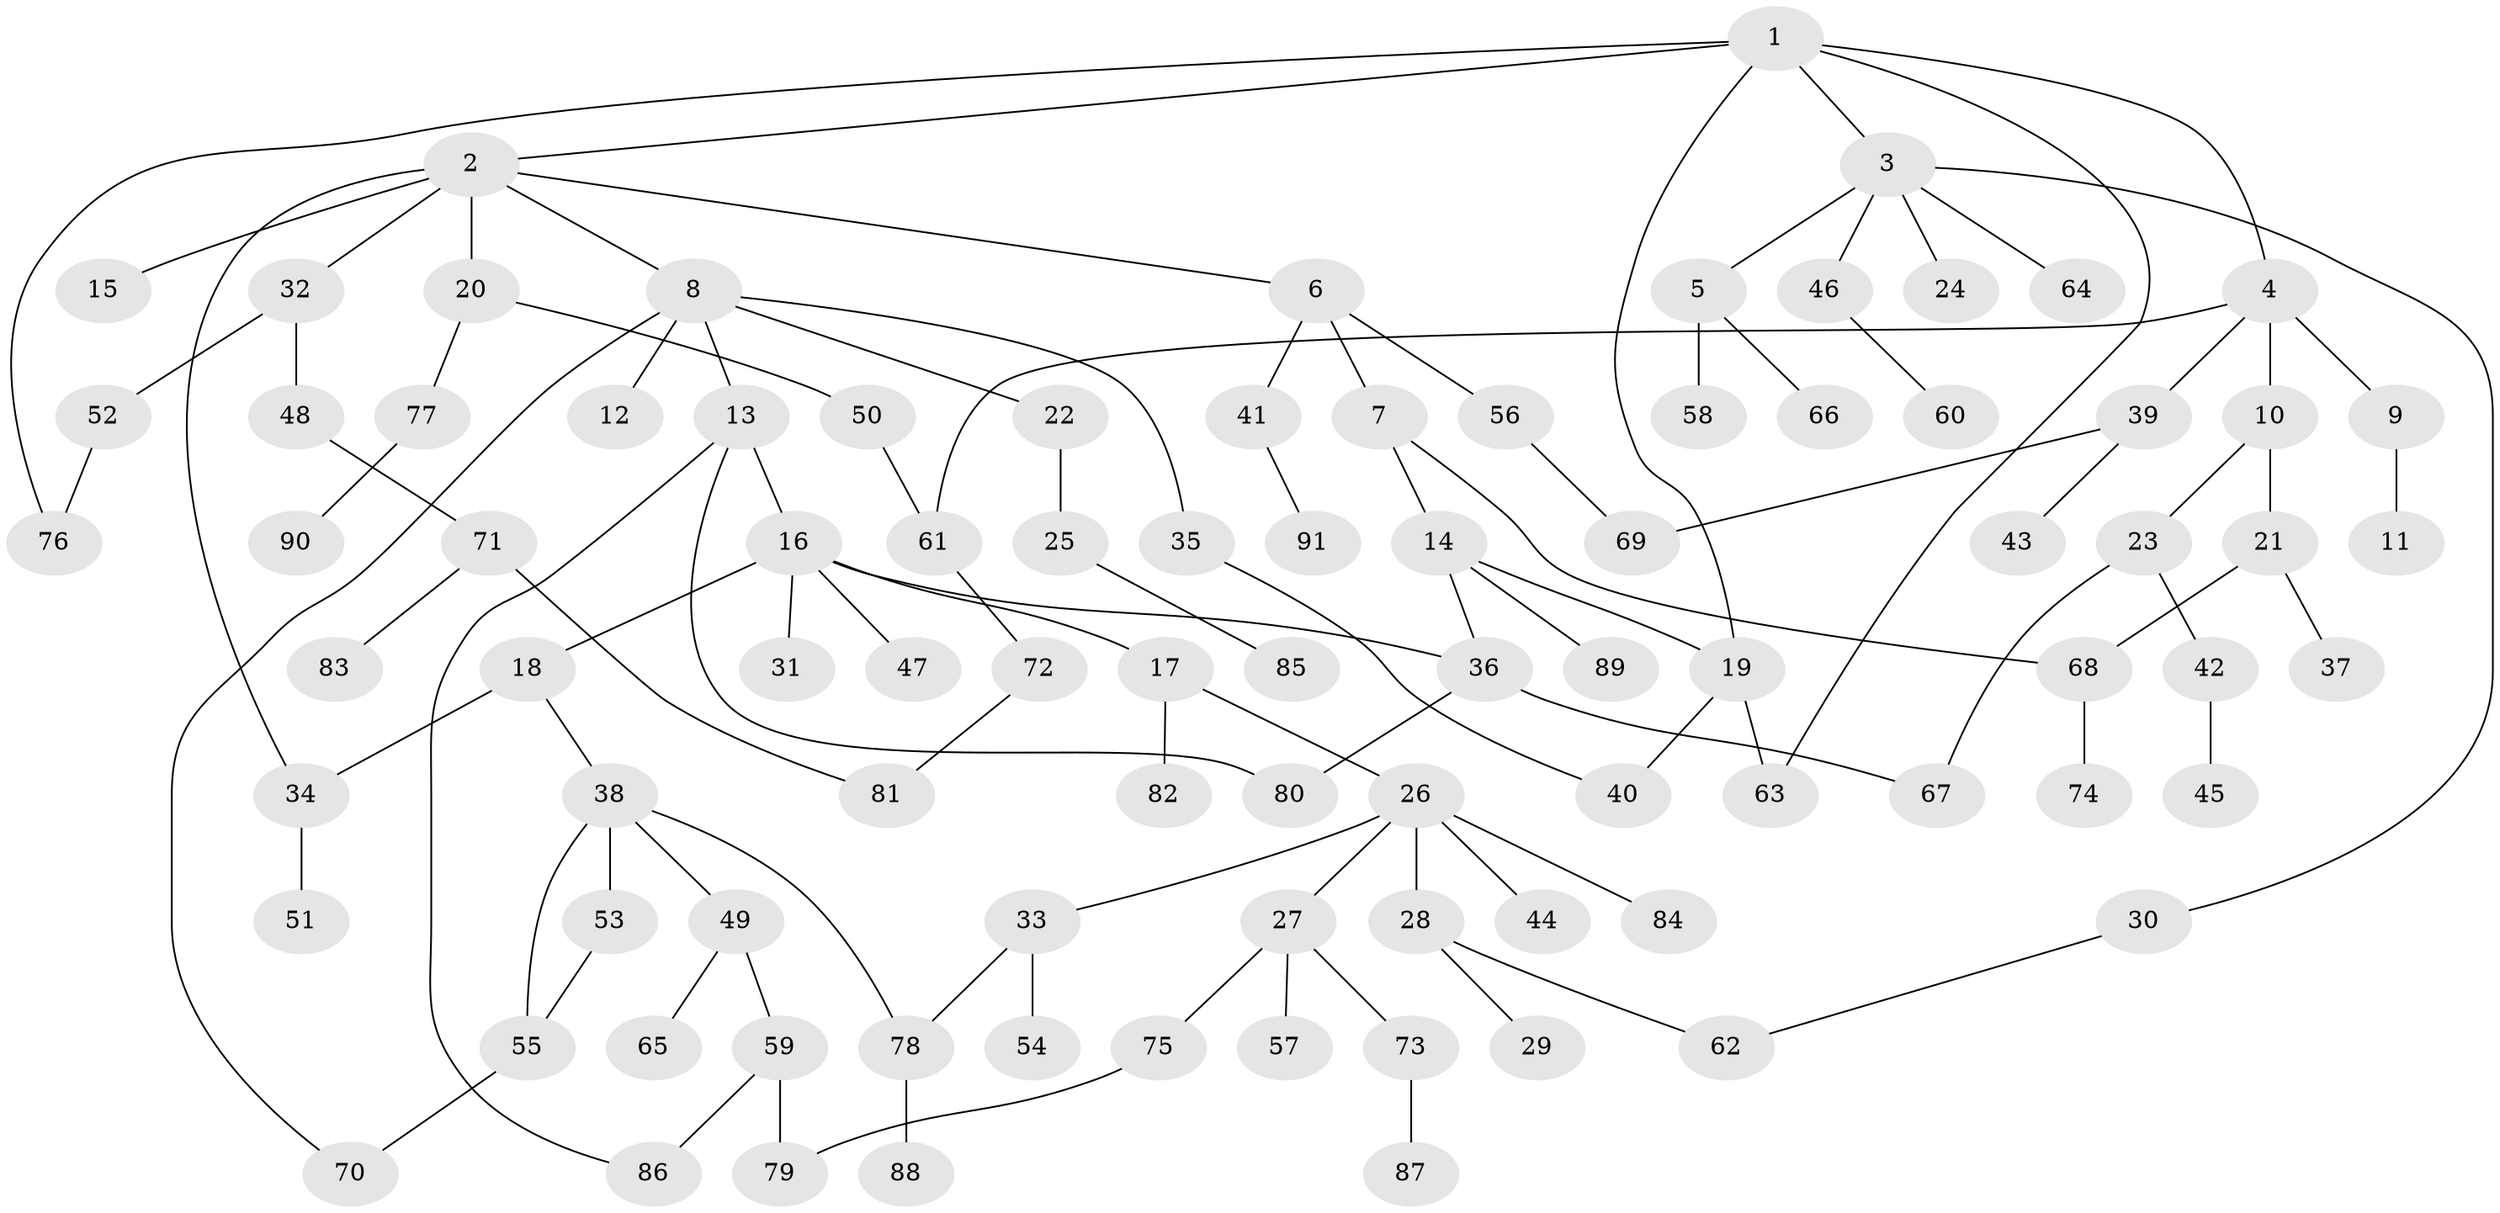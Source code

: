 // coarse degree distribution, {1: 0.5277777777777778, 2: 0.25, 11: 0.027777777777777776, 3: 0.08333333333333333, 4: 0.027777777777777776, 8: 0.027777777777777776, 6: 0.027777777777777776, 13: 0.027777777777777776}
// Generated by graph-tools (version 1.1) at 2025/45/03/04/25 21:45:45]
// undirected, 91 vertices, 108 edges
graph export_dot {
graph [start="1"]
  node [color=gray90,style=filled];
  1;
  2;
  3;
  4;
  5;
  6;
  7;
  8;
  9;
  10;
  11;
  12;
  13;
  14;
  15;
  16;
  17;
  18;
  19;
  20;
  21;
  22;
  23;
  24;
  25;
  26;
  27;
  28;
  29;
  30;
  31;
  32;
  33;
  34;
  35;
  36;
  37;
  38;
  39;
  40;
  41;
  42;
  43;
  44;
  45;
  46;
  47;
  48;
  49;
  50;
  51;
  52;
  53;
  54;
  55;
  56;
  57;
  58;
  59;
  60;
  61;
  62;
  63;
  64;
  65;
  66;
  67;
  68;
  69;
  70;
  71;
  72;
  73;
  74;
  75;
  76;
  77;
  78;
  79;
  80;
  81;
  82;
  83;
  84;
  85;
  86;
  87;
  88;
  89;
  90;
  91;
  1 -- 2;
  1 -- 3;
  1 -- 4;
  1 -- 63;
  1 -- 76;
  1 -- 19;
  2 -- 6;
  2 -- 8;
  2 -- 15;
  2 -- 20;
  2 -- 32;
  2 -- 34;
  3 -- 5;
  3 -- 24;
  3 -- 30;
  3 -- 46;
  3 -- 64;
  4 -- 9;
  4 -- 10;
  4 -- 39;
  4 -- 61;
  5 -- 58;
  5 -- 66;
  6 -- 7;
  6 -- 41;
  6 -- 56;
  7 -- 14;
  7 -- 68;
  8 -- 12;
  8 -- 13;
  8 -- 22;
  8 -- 35;
  8 -- 70;
  9 -- 11;
  10 -- 21;
  10 -- 23;
  13 -- 16;
  13 -- 86;
  13 -- 80;
  14 -- 19;
  14 -- 36;
  14 -- 89;
  16 -- 17;
  16 -- 18;
  16 -- 31;
  16 -- 47;
  16 -- 36;
  17 -- 26;
  17 -- 82;
  18 -- 38;
  18 -- 34;
  19 -- 40;
  19 -- 63;
  20 -- 50;
  20 -- 77;
  21 -- 37;
  21 -- 68;
  22 -- 25;
  23 -- 42;
  23 -- 67;
  25 -- 85;
  26 -- 27;
  26 -- 28;
  26 -- 33;
  26 -- 44;
  26 -- 84;
  27 -- 57;
  27 -- 73;
  27 -- 75;
  28 -- 29;
  28 -- 62;
  30 -- 62;
  32 -- 48;
  32 -- 52;
  33 -- 54;
  33 -- 78;
  34 -- 51;
  35 -- 40;
  36 -- 80;
  36 -- 67;
  38 -- 49;
  38 -- 53;
  38 -- 55;
  38 -- 78;
  39 -- 43;
  39 -- 69;
  41 -- 91;
  42 -- 45;
  46 -- 60;
  48 -- 71;
  49 -- 59;
  49 -- 65;
  50 -- 61;
  52 -- 76;
  53 -- 55;
  55 -- 70;
  56 -- 69;
  59 -- 86;
  59 -- 79;
  61 -- 72;
  68 -- 74;
  71 -- 83;
  71 -- 81;
  72 -- 81;
  73 -- 87;
  75 -- 79;
  77 -- 90;
  78 -- 88;
}
